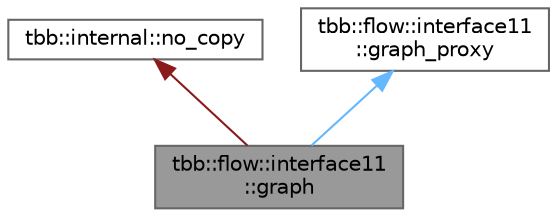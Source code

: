 digraph "tbb::flow::interface11::graph"
{
 // LATEX_PDF_SIZE
  bgcolor="transparent";
  edge [fontname=Helvetica,fontsize=10,labelfontname=Helvetica,labelfontsize=10];
  node [fontname=Helvetica,fontsize=10,shape=box,height=0.2,width=0.4];
  Node1 [id="Node000001",label="tbb::flow::interface11\l::graph",height=0.2,width=0.4,color="gray40", fillcolor="grey60", style="filled", fontcolor="black",tooltip="The graph class"];
  Node2 -> Node1 [id="edge3_Node000001_Node000002",dir="back",color="firebrick4",style="solid",tooltip=" "];
  Node2 [id="Node000002",label="tbb::internal::no_copy",height=0.2,width=0.4,color="gray40", fillcolor="white", style="filled",tooltip=" "];
  Node3 -> Node1 [id="edge4_Node000001_Node000003",dir="back",color="steelblue1",style="solid",tooltip=" "];
  Node3 [id="Node000003",label="tbb::flow::interface11\l::graph_proxy",height=0.2,width=0.4,color="gray40", fillcolor="white", style="filled",URL="$classtbb_1_1flow_1_1interface11_1_1graph__proxy.html",tooltip="Pure virtual template classes that define interfaces for async communication"];
}
